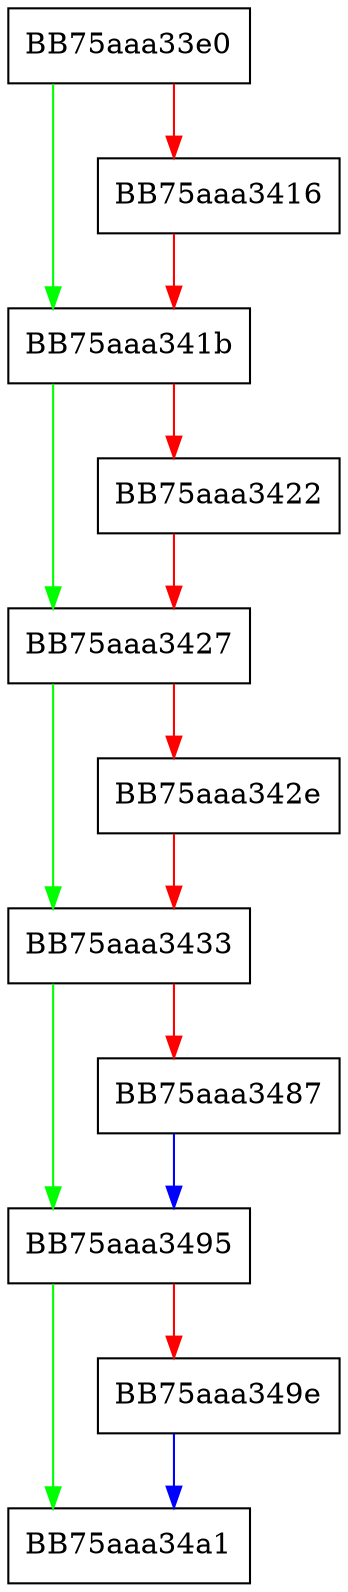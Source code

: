 digraph RpfAPI_runpack_to_mem2 {
  node [shape="box"];
  graph [splines=ortho];
  BB75aaa33e0 -> BB75aaa341b [color="green"];
  BB75aaa33e0 -> BB75aaa3416 [color="red"];
  BB75aaa3416 -> BB75aaa341b [color="red"];
  BB75aaa341b -> BB75aaa3427 [color="green"];
  BB75aaa341b -> BB75aaa3422 [color="red"];
  BB75aaa3422 -> BB75aaa3427 [color="red"];
  BB75aaa3427 -> BB75aaa3433 [color="green"];
  BB75aaa3427 -> BB75aaa342e [color="red"];
  BB75aaa342e -> BB75aaa3433 [color="red"];
  BB75aaa3433 -> BB75aaa3495 [color="green"];
  BB75aaa3433 -> BB75aaa3487 [color="red"];
  BB75aaa3487 -> BB75aaa3495 [color="blue"];
  BB75aaa3495 -> BB75aaa34a1 [color="green"];
  BB75aaa3495 -> BB75aaa349e [color="red"];
  BB75aaa349e -> BB75aaa34a1 [color="blue"];
}